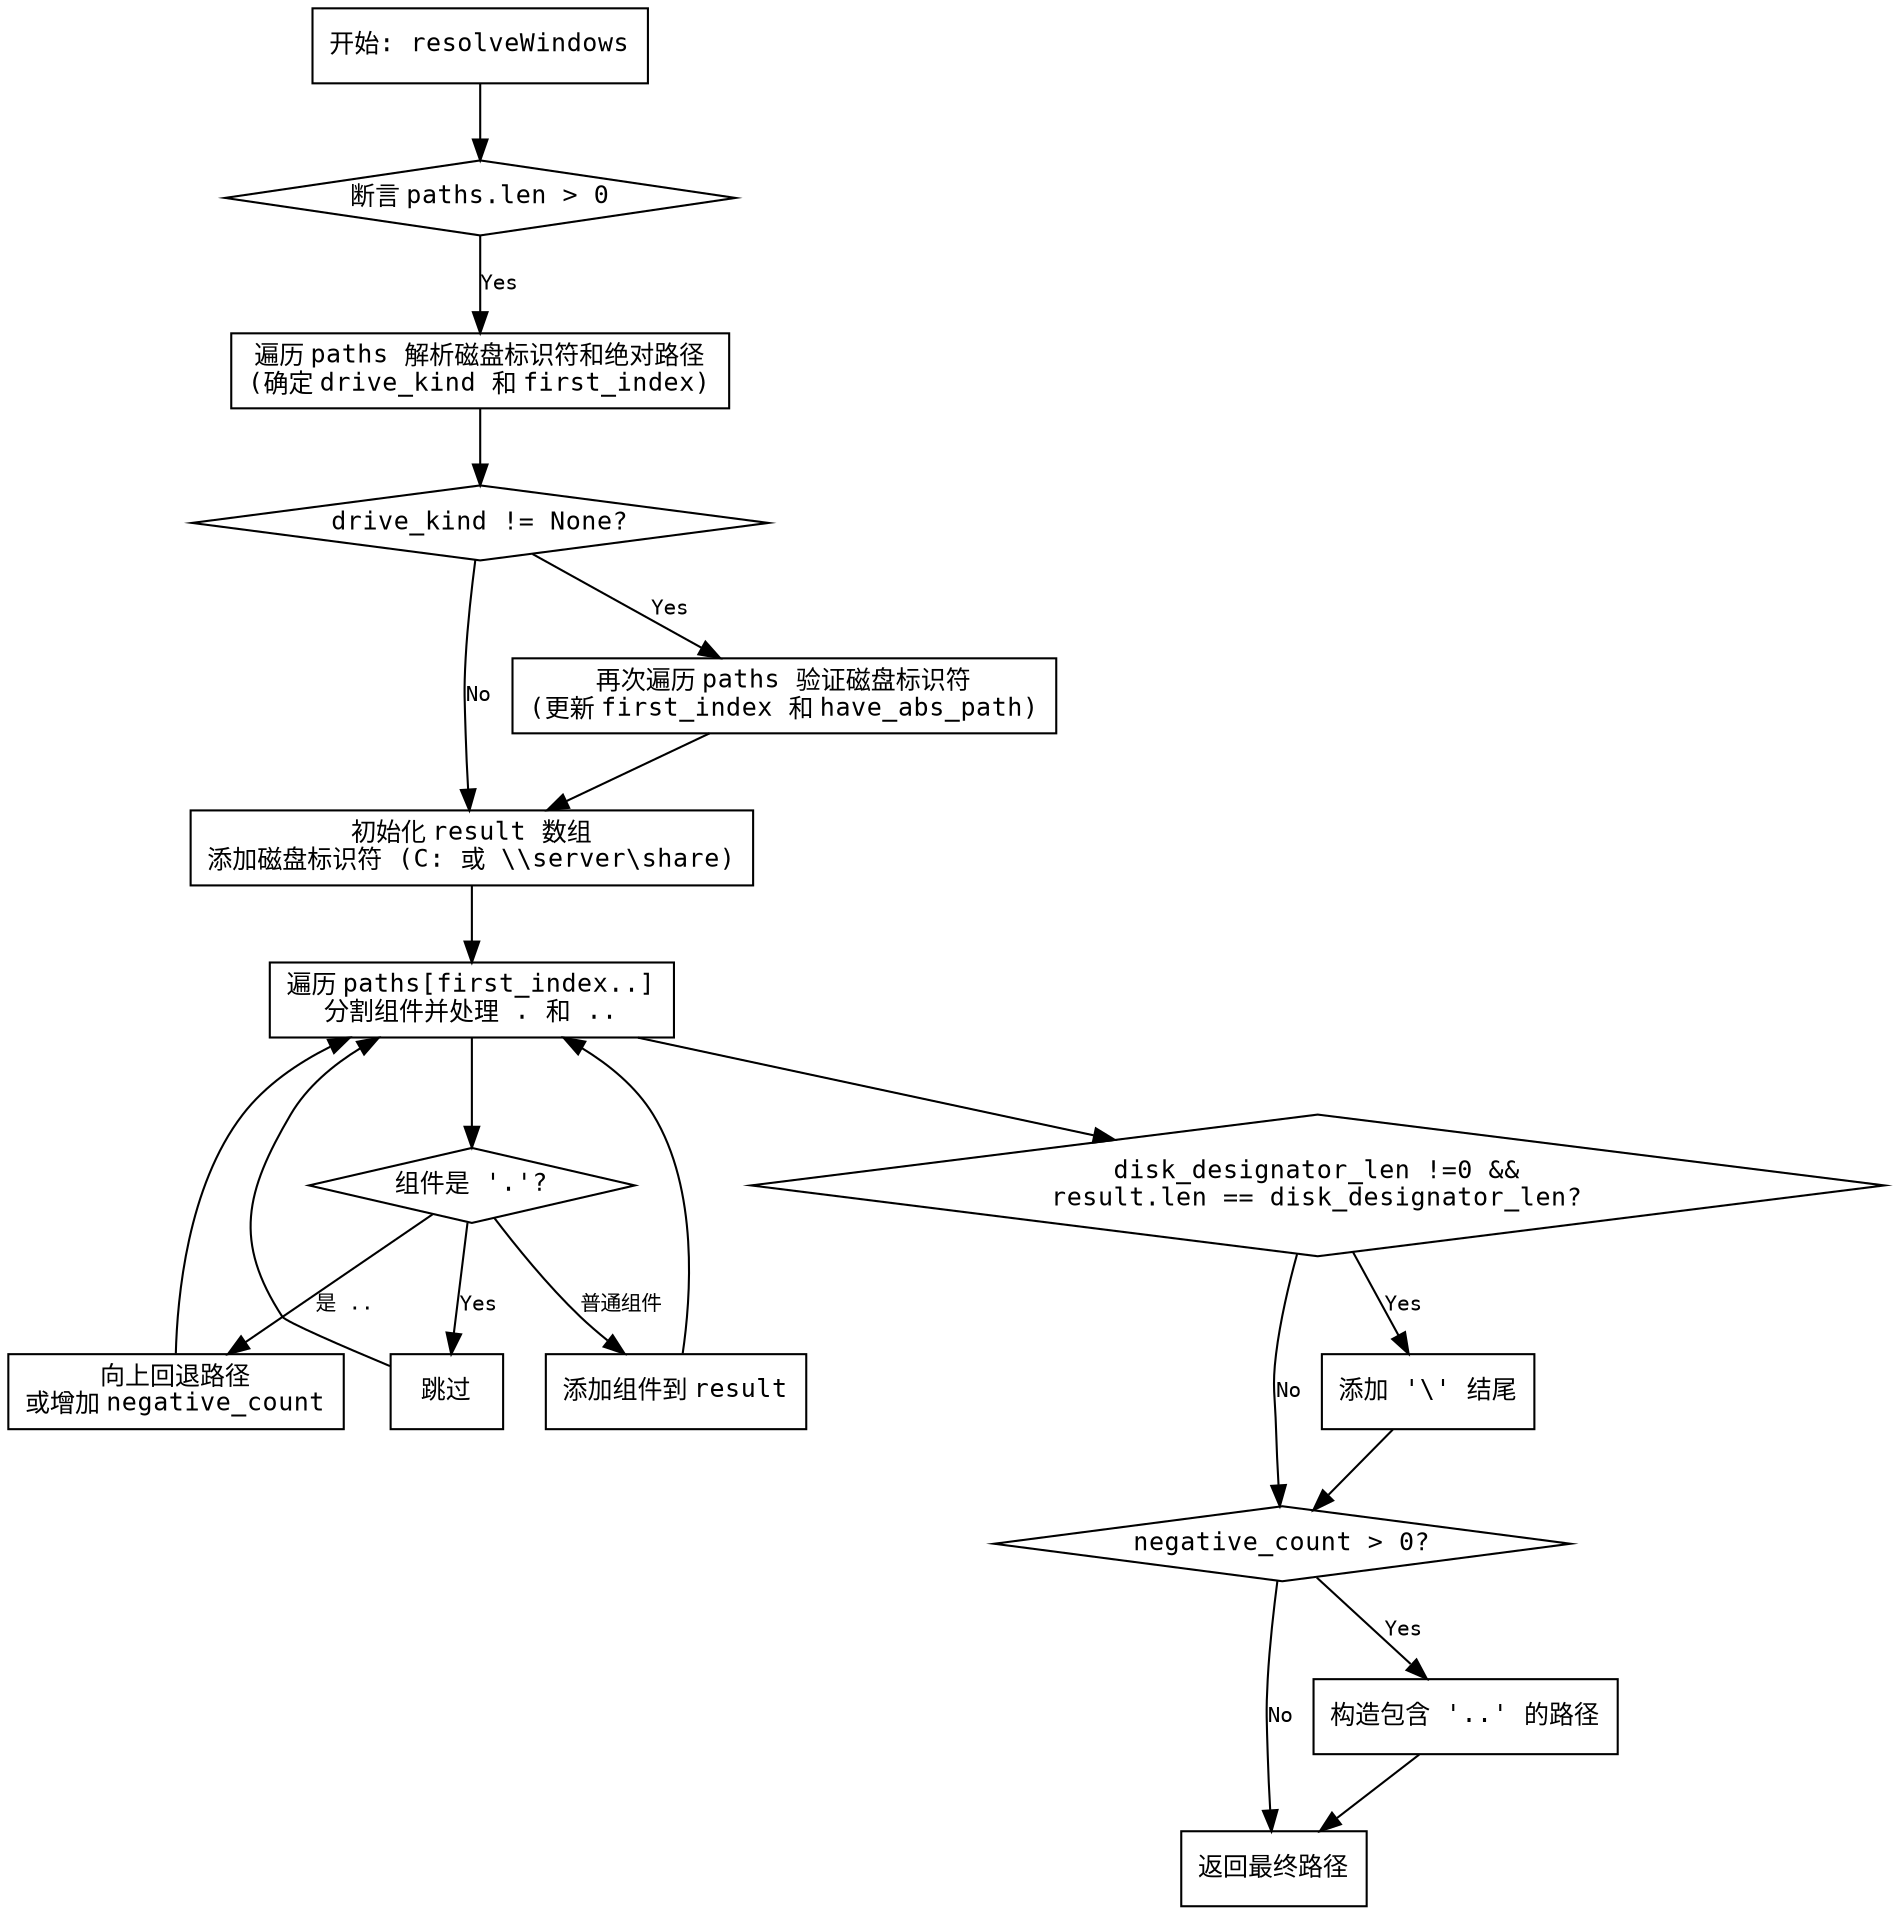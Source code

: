 
digraph flowchart {
    node [shape=rectangle, fontname="Courier", fontsize=12];
    edge [fontname="Courier", fontsize=10];

    start [label="开始: resolveWindows"];
    check_paths_empty [label="断言 paths.len > 0", shape=diamond];
    parse_initial_loop [label="遍历 paths 解析磁盘标识符和绝对路径\n(确定 drive_kind 和 first_index)"];
    check_drive_kind [label="drive_kind != None?", shape=diamond];
    second_loop [label="再次遍历 paths 验证磁盘标识符\n(更新 first_index 和 have_abs_path)"];
    init_result [label="初始化 result 数组\n添加磁盘标识符 (C: 或 \\\\server\\share)"];
    process_components [label="遍历 paths[first_index..]\n分割组件并处理 . 和 .."];
    check_component [label="组件是 '.'?", shape=diamond];
    handle_dot [label="跳过"];
    handle_dotdot [label="向上回退路径\n或增加 negative_count"];
    add_component [label="添加组件到 result"];
    check_result_len [label="disk_designator_len !=0 &&\nresult.len == disk_designator_len?", shape=diamond];
    add_final_slash [label="添加 '\\' 结尾"];
    check_negative_count [label="negative_count > 0?", shape=diamond];
    build_negative_path [label="构造包含 '..' 的路径"];
    return_result [label="返回最终路径"];

    start -> check_paths_empty;
    check_paths_empty -> parse_initial_loop [label="Yes"];
    parse_initial_loop -> check_drive_kind;
    check_drive_kind -> second_loop [label="Yes"];
    check_drive_kind -> init_result [label="No"];
    second_loop -> init_result;
    init_result -> process_components;
    
    process_components -> check_component;
    check_component -> handle_dot [label="Yes"];
    check_component -> handle_dotdot [label="是 .."];
    handle_dot -> process_components;
    handle_dotdot -> process_components;
    check_component -> add_component [label="普通组件"];
    add_component -> process_components;
    
    process_components -> check_result_len;
    check_result_len -> add_final_slash [label="Yes"];
    add_final_slash -> check_negative_count;
    check_result_len -> check_negative_count [label="No"];
    
    check_negative_count -> build_negative_path [label="Yes"];
    check_negative_count -> return_result [label="No"];
    build_negative_path -> return_result;
}
